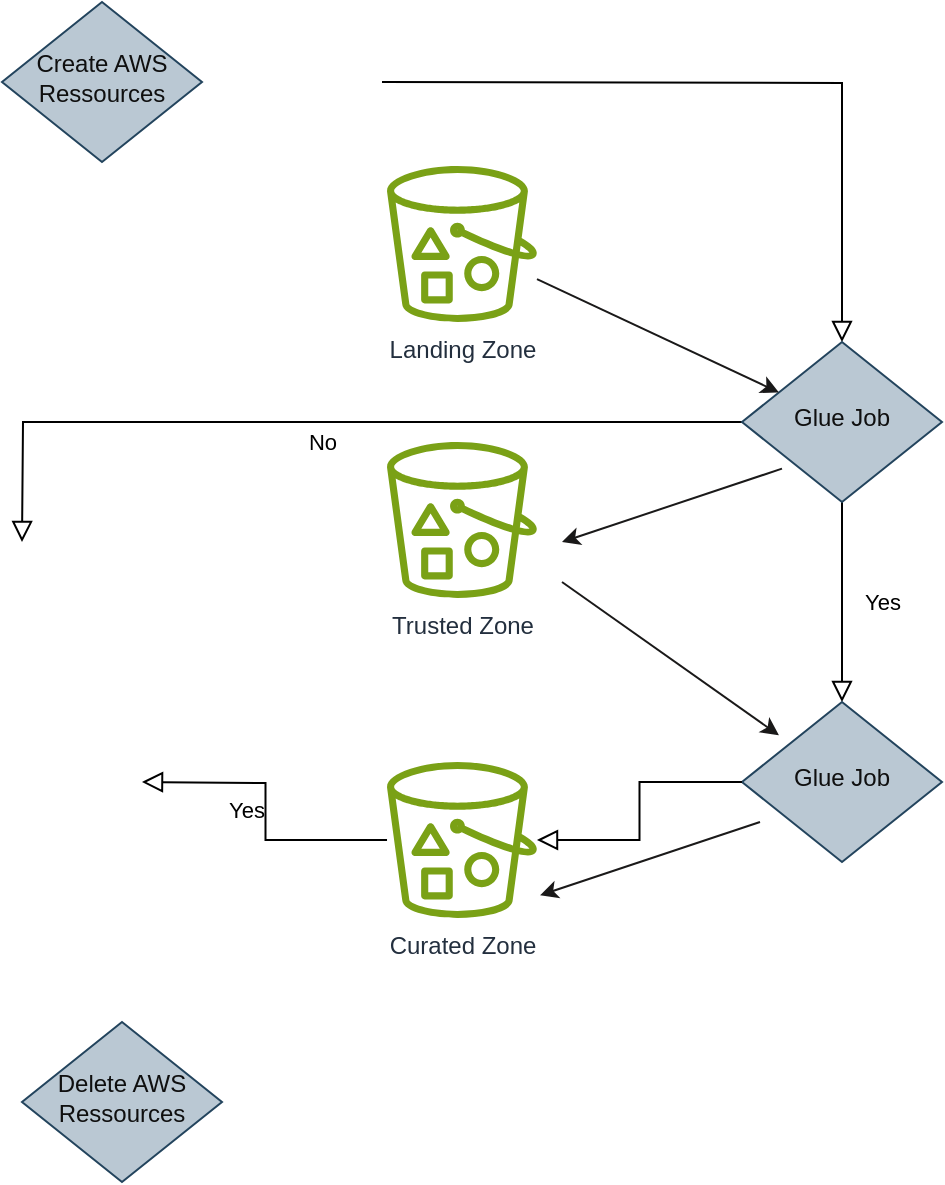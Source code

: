 <mxfile version="24.0.4" type="device">
  <diagram id="C5RBs43oDa-KdzZeNtuy" name="Page-1">
    <mxGraphModel dx="904" dy="715" grid="1" gridSize="10" guides="1" tooltips="1" connect="1" arrows="1" fold="1" page="1" pageScale="1" pageWidth="827" pageHeight="1169" background="#ffffff" math="0" shadow="0">
      <root>
        <mxCell id="WIyWlLk6GJQsqaUBKTNV-0" />
        <mxCell id="WIyWlLk6GJQsqaUBKTNV-1" parent="WIyWlLk6GJQsqaUBKTNV-0" />
        <mxCell id="WIyWlLk6GJQsqaUBKTNV-2" value="" style="rounded=0;html=1;jettySize=auto;orthogonalLoop=1;fontSize=11;endArrow=block;endFill=0;endSize=8;strokeWidth=1;shadow=0;labelBackgroundColor=none;edgeStyle=orthogonalEdgeStyle;" parent="WIyWlLk6GJQsqaUBKTNV-1" target="WIyWlLk6GJQsqaUBKTNV-6" edge="1">
          <mxGeometry relative="1" as="geometry">
            <mxPoint x="280" y="100" as="sourcePoint" />
          </mxGeometry>
        </mxCell>
        <mxCell id="WIyWlLk6GJQsqaUBKTNV-4" value="Yes" style="rounded=0;html=1;jettySize=auto;orthogonalLoop=1;fontSize=11;endArrow=block;endFill=0;endSize=8;strokeWidth=1;shadow=0;labelBackgroundColor=none;edgeStyle=orthogonalEdgeStyle;" parent="WIyWlLk6GJQsqaUBKTNV-1" source="WIyWlLk6GJQsqaUBKTNV-6" target="WIyWlLk6GJQsqaUBKTNV-10" edge="1">
          <mxGeometry y="20" relative="1" as="geometry">
            <mxPoint as="offset" />
          </mxGeometry>
        </mxCell>
        <mxCell id="WIyWlLk6GJQsqaUBKTNV-5" value="No" style="edgeStyle=orthogonalEdgeStyle;rounded=0;html=1;jettySize=auto;orthogonalLoop=1;fontSize=11;endArrow=block;endFill=0;endSize=8;strokeWidth=1;shadow=0;labelBackgroundColor=none;" parent="WIyWlLk6GJQsqaUBKTNV-1" source="WIyWlLk6GJQsqaUBKTNV-6" edge="1">
          <mxGeometry y="10" relative="1" as="geometry">
            <mxPoint as="offset" />
            <mxPoint x="100" y="330" as="targetPoint" />
          </mxGeometry>
        </mxCell>
        <mxCell id="WIyWlLk6GJQsqaUBKTNV-6" value="Glue Job" style="rhombus;whiteSpace=wrap;html=1;shadow=0;fontFamily=Helvetica;fontSize=12;align=center;strokeWidth=1;spacing=6;spacingTop=-4;fillColor=#bac8d3;strokeColor=#23445d;fontColor=#0f0f0f;" parent="WIyWlLk6GJQsqaUBKTNV-1" vertex="1">
          <mxGeometry x="460" y="230" width="100" height="80" as="geometry" />
        </mxCell>
        <mxCell id="WIyWlLk6GJQsqaUBKTNV-9" value="Yes" style="edgeStyle=orthogonalEdgeStyle;rounded=0;html=1;jettySize=auto;orthogonalLoop=1;fontSize=11;endArrow=block;endFill=0;endSize=8;strokeWidth=1;shadow=0;labelBackgroundColor=none;" parent="WIyWlLk6GJQsqaUBKTNV-1" source="e7RHfga2JYqgBT9l5ku8-4" edge="1">
          <mxGeometry y="10" relative="1" as="geometry">
            <mxPoint as="offset" />
            <mxPoint x="160" y="450" as="targetPoint" />
          </mxGeometry>
        </mxCell>
        <mxCell id="WIyWlLk6GJQsqaUBKTNV-10" value="Glue Job" style="rhombus;whiteSpace=wrap;html=1;shadow=0;fontFamily=Helvetica;fontSize=12;align=center;strokeWidth=1;spacing=6;spacingTop=-4;fillColor=#bac8d3;strokeColor=#23445d;fontColor=#0f0f0f;" parent="WIyWlLk6GJQsqaUBKTNV-1" vertex="1">
          <mxGeometry x="460" y="410" width="100" height="80" as="geometry" />
        </mxCell>
        <mxCell id="e7RHfga2JYqgBT9l5ku8-1" value="Create AWS Ressources" style="rhombus;whiteSpace=wrap;html=1;shadow=0;fontFamily=Helvetica;fontSize=12;align=center;strokeWidth=1;spacing=6;spacingTop=-4;fillColor=#bac8d3;strokeColor=#23445d;fontColor=#0f0f0f;" vertex="1" parent="WIyWlLk6GJQsqaUBKTNV-1">
          <mxGeometry x="90" y="60" width="100" height="80" as="geometry" />
        </mxCell>
        <mxCell id="e7RHfga2JYqgBT9l5ku8-2" value="Landing Zone" style="sketch=0;outlineConnect=0;fontColor=#232F3E;gradientColor=none;fillColor=#7AA116;strokeColor=none;dashed=0;verticalLabelPosition=bottom;verticalAlign=top;align=center;html=1;fontSize=12;fontStyle=0;aspect=fixed;pointerEvents=1;shape=mxgraph.aws4.bucket_with_objects;" vertex="1" parent="WIyWlLk6GJQsqaUBKTNV-1">
          <mxGeometry x="282.5" y="142" width="75" height="78" as="geometry" />
        </mxCell>
        <mxCell id="e7RHfga2JYqgBT9l5ku8-3" value="Trusted Zone" style="sketch=0;outlineConnect=0;fontColor=#232F3E;gradientColor=none;fillColor=#7AA116;strokeColor=none;dashed=0;verticalLabelPosition=bottom;verticalAlign=top;align=center;html=1;fontSize=12;fontStyle=0;aspect=fixed;pointerEvents=1;shape=mxgraph.aws4.bucket_with_objects;" vertex="1" parent="WIyWlLk6GJQsqaUBKTNV-1">
          <mxGeometry x="282.5" y="280" width="75" height="78" as="geometry" />
        </mxCell>
        <mxCell id="e7RHfga2JYqgBT9l5ku8-5" value="" style="edgeStyle=orthogonalEdgeStyle;rounded=0;html=1;jettySize=auto;orthogonalLoop=1;fontSize=11;endArrow=block;endFill=0;endSize=8;strokeWidth=1;shadow=0;labelBackgroundColor=none;" edge="1" parent="WIyWlLk6GJQsqaUBKTNV-1" source="WIyWlLk6GJQsqaUBKTNV-10" target="e7RHfga2JYqgBT9l5ku8-4">
          <mxGeometry y="10" relative="1" as="geometry">
            <mxPoint as="offset" />
            <mxPoint x="440" y="480" as="sourcePoint" />
            <mxPoint x="160" y="450" as="targetPoint" />
          </mxGeometry>
        </mxCell>
        <mxCell id="e7RHfga2JYqgBT9l5ku8-4" value="Curated Zone" style="sketch=0;outlineConnect=0;fontColor=#232F3E;gradientColor=none;fillColor=#7AA116;strokeColor=none;dashed=0;verticalLabelPosition=bottom;verticalAlign=top;align=center;html=1;fontSize=12;fontStyle=0;aspect=fixed;pointerEvents=1;shape=mxgraph.aws4.bucket_with_objects;" vertex="1" parent="WIyWlLk6GJQsqaUBKTNV-1">
          <mxGeometry x="282.5" y="440" width="75" height="78" as="geometry" />
        </mxCell>
        <mxCell id="e7RHfga2JYqgBT9l5ku8-6" value="" style="endArrow=classic;html=1;rounded=0;fontColor=#171616;strokeColor=#1a1919;" edge="1" parent="WIyWlLk6GJQsqaUBKTNV-1">
          <mxGeometry width="50" height="50" relative="1" as="geometry">
            <mxPoint x="357.502" y="198.562" as="sourcePoint" />
            <mxPoint x="478.475" y="255.228" as="targetPoint" />
          </mxGeometry>
        </mxCell>
        <mxCell id="e7RHfga2JYqgBT9l5ku8-7" value="" style="endArrow=classic;html=1;rounded=0;fontColor=#171616;strokeColor=#1a1919;" edge="1" parent="WIyWlLk6GJQsqaUBKTNV-1">
          <mxGeometry width="50" height="50" relative="1" as="geometry">
            <mxPoint x="370" y="350" as="sourcePoint" />
            <mxPoint x="478.473" y="426.666" as="targetPoint" />
          </mxGeometry>
        </mxCell>
        <mxCell id="e7RHfga2JYqgBT9l5ku8-8" value="" style="endArrow=classic;html=1;rounded=0;fontColor=#171616;strokeColor=#1a1919;" edge="1" parent="WIyWlLk6GJQsqaUBKTNV-1">
          <mxGeometry width="50" height="50" relative="1" as="geometry">
            <mxPoint x="480" y="293.33" as="sourcePoint" />
            <mxPoint x="370.003" y="329.996" as="targetPoint" />
          </mxGeometry>
        </mxCell>
        <mxCell id="e7RHfga2JYqgBT9l5ku8-10" value="" style="endArrow=classic;html=1;rounded=0;fontColor=#171616;strokeColor=#1a1919;" edge="1" parent="WIyWlLk6GJQsqaUBKTNV-1">
          <mxGeometry width="50" height="50" relative="1" as="geometry">
            <mxPoint x="469" y="470" as="sourcePoint" />
            <mxPoint x="359.003" y="506.666" as="targetPoint" />
          </mxGeometry>
        </mxCell>
        <mxCell id="e7RHfga2JYqgBT9l5ku8-11" value="Delete AWS Ressources" style="rhombus;whiteSpace=wrap;html=1;shadow=0;fontFamily=Helvetica;fontSize=12;align=center;strokeWidth=1;spacing=6;spacingTop=-4;fillColor=#bac8d3;strokeColor=#23445d;fontColor=#0f0f0f;" vertex="1" parent="WIyWlLk6GJQsqaUBKTNV-1">
          <mxGeometry x="100" y="570" width="100" height="80" as="geometry" />
        </mxCell>
      </root>
    </mxGraphModel>
  </diagram>
</mxfile>
